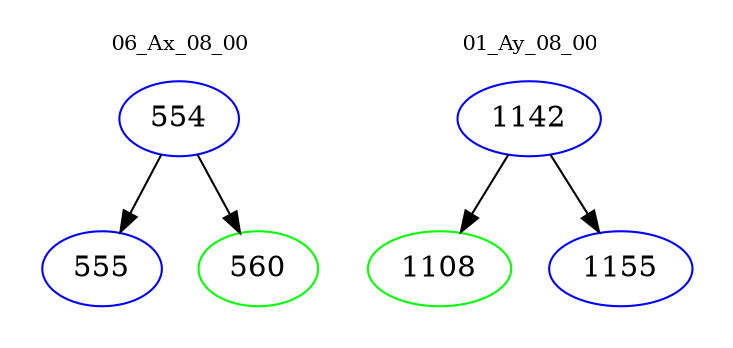 digraph{
subgraph cluster_0 {
color = white
label = "06_Ax_08_00";
fontsize=10;
T0_554 [label="554", color="blue"]
T0_554 -> T0_555 [color="black"]
T0_555 [label="555", color="blue"]
T0_554 -> T0_560 [color="black"]
T0_560 [label="560", color="green"]
}
subgraph cluster_1 {
color = white
label = "01_Ay_08_00";
fontsize=10;
T1_1142 [label="1142", color="blue"]
T1_1142 -> T1_1108 [color="black"]
T1_1108 [label="1108", color="green"]
T1_1142 -> T1_1155 [color="black"]
T1_1155 [label="1155", color="blue"]
}
}
